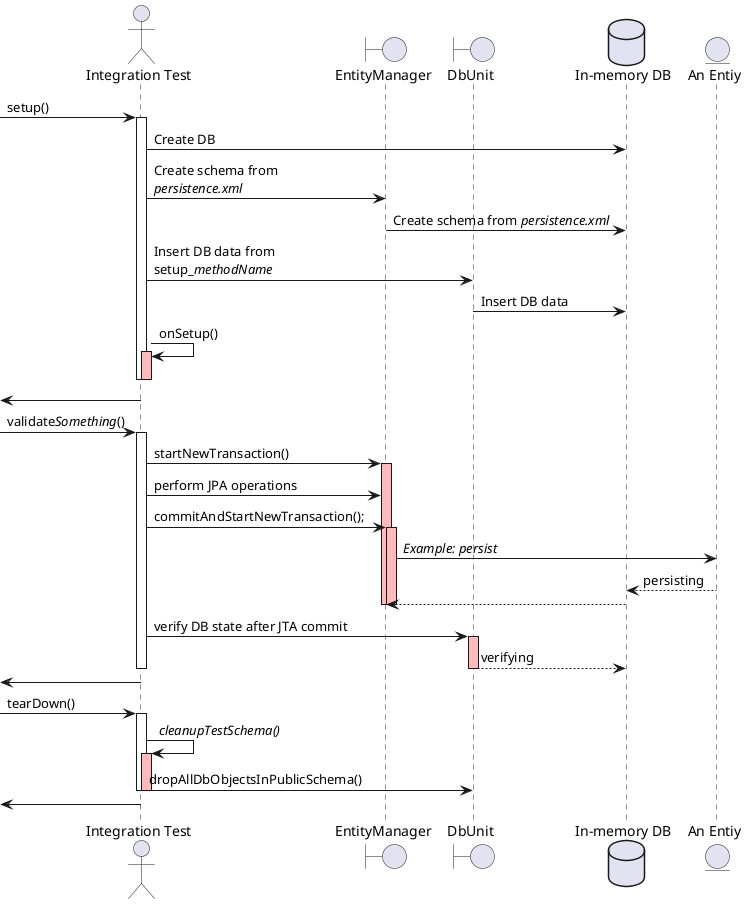 @startuml
actor "Integration Test" as it
boundary EntityManager as em
boundary DbUnit as dbUnit
database "In-memory DB" as db
entity "An Entiy" as ent

[-> it : setup()
activate it
    it -> db : Create DB
    it -> em : Create schema from\n<i>persistence.xml</i>
    em -> db : Create schema from <i>persistence.xml</i>
    it -> dbUnit : Insert DB data from\nsetup_<i>methodName</i>
    dbUnit -> db : Insert DB data
    it -> it : onSetup()
    activate it #FFBBBB
    deactivate it
deactivate it
[<- it

[-> it : validate<i>Something</i>()
activate it
    it -> em : startNewTransaction()

    activate em #FFBBBB
        it -> em  : perform JPA operations
        it -> em  : commitAndStartNewTransaction();

        activate em #FFBBBB
            em -> ent : <i>Example: persist</i>
            ent --> db : persisting
            em <-- db
        deactivate em
    deactivate em

    it -> dbUnit : verify DB state after JTA commit
    activate dbUnit #FFBBBB
        dbUnit --> db : verifying
    deactivate dbUnit
deactivate it
[<- it

[-> it : tearDown()
activate it
    it -> it : <i>cleanupTestSchema()</i>

    activate it #FFBBBB
        it -> dbUnit : dropAllDbObjectsInPublicSchema()
    deactivate it
deactivate it
[<- it

@enduml